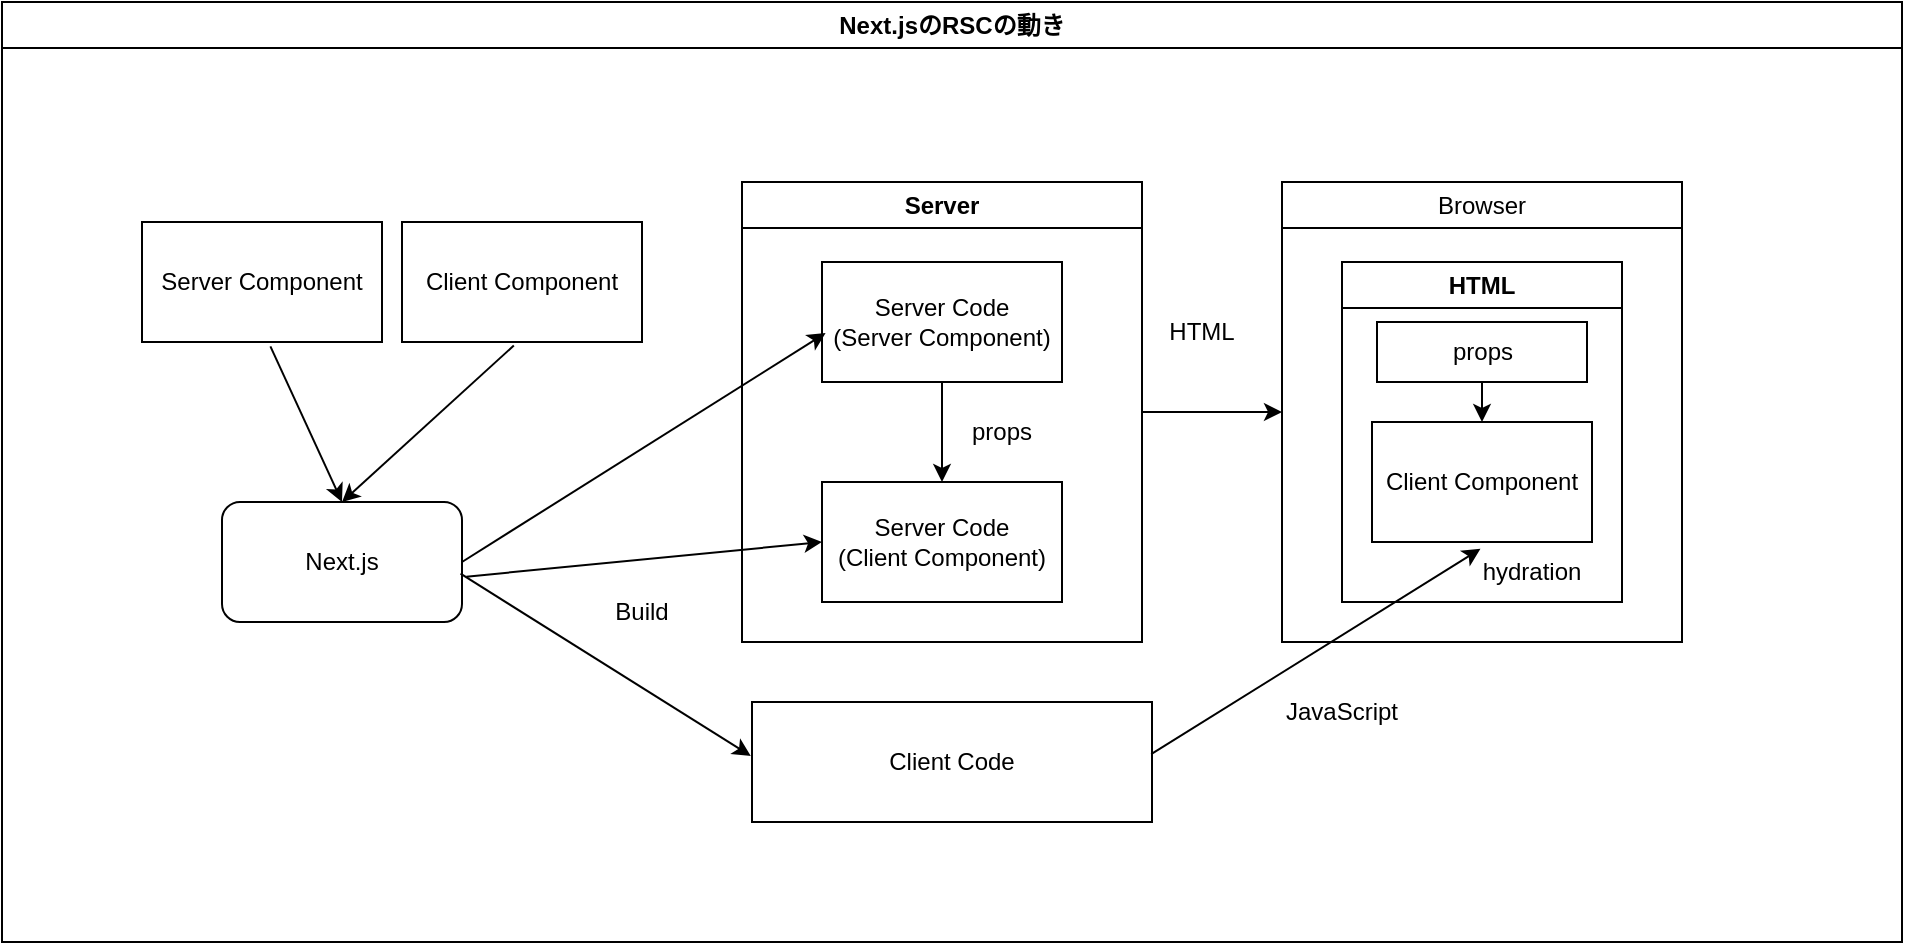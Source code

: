 <mxfile>
    <diagram id="3kFwPf9Wl06kBkpMS9Wt" name="ページ1">
        <mxGraphModel dx="1614" dy="711" grid="1" gridSize="10" guides="1" tooltips="1" connect="1" arrows="1" fold="1" page="1" pageScale="1" pageWidth="300" pageHeight="200" math="0" shadow="0">
            <root>
                <mxCell id="0"/>
                <mxCell id="1" parent="0"/>
                <mxCell id="39" value="Next.jsのRSCの動き" style="swimlane;whiteSpace=wrap;html=1;fillStyle=auto;swimlaneFillColor=#FFFFFF;startSize=23;" vertex="1" parent="1">
                    <mxGeometry x="-180" y="30" width="950" height="470" as="geometry"/>
                </mxCell>
                <mxCell id="2" value="Next.js" style="rounded=1;whiteSpace=wrap;html=1;" parent="39" vertex="1">
                    <mxGeometry x="110" y="250" width="120" height="60" as="geometry"/>
                </mxCell>
                <mxCell id="3" value="Server Component" style="rounded=0;whiteSpace=wrap;html=1;" parent="39" vertex="1">
                    <mxGeometry x="70" y="110" width="120" height="60" as="geometry"/>
                </mxCell>
                <mxCell id="4" value="Client Component" style="rounded=0;whiteSpace=wrap;html=1;" parent="39" vertex="1">
                    <mxGeometry x="200" y="110" width="120" height="60" as="geometry"/>
                </mxCell>
                <mxCell id="7" value="Client Code" style="rounded=0;whiteSpace=wrap;html=1;" parent="39" vertex="1">
                    <mxGeometry x="375" y="350" width="200" height="60" as="geometry"/>
                </mxCell>
                <mxCell id="44" style="edgeStyle=none;html=1;entryX=0;entryY=0.5;entryDx=0;entryDy=0;" edge="1" parent="39" source="12" target="28">
                    <mxGeometry relative="1" as="geometry"/>
                </mxCell>
                <mxCell id="12" value="Server" style="swimlane;whiteSpace=wrap;html=1;" parent="39" vertex="1">
                    <mxGeometry x="370" y="90" width="200" height="230" as="geometry"/>
                </mxCell>
                <mxCell id="13" value="&lt;span style=&quot;color: rgb(0, 0, 0);&quot;&gt;Server Code&lt;/span&gt;&lt;div&gt;&lt;span style=&quot;color: rgb(0, 0, 0);&quot;&gt;(Server Component)&lt;/span&gt;&lt;/div&gt;" style="rounded=0;whiteSpace=wrap;html=1;" parent="12" vertex="1">
                    <mxGeometry x="40" y="40" width="120" height="60" as="geometry"/>
                </mxCell>
                <mxCell id="14" value="&lt;span style=&quot;color: rgb(0, 0, 0);&quot;&gt;Server Code&lt;br&gt;(Client Component)&lt;/span&gt;" style="rounded=0;whiteSpace=wrap;html=1;" parent="12" vertex="1">
                    <mxGeometry x="40" y="150" width="120" height="60" as="geometry"/>
                </mxCell>
                <mxCell id="37" value="" style="endArrow=classic;html=1;exitX=0.5;exitY=1;exitDx=0;exitDy=0;entryX=0.5;entryY=0;entryDx=0;entryDy=0;" edge="1" parent="12" source="13" target="14">
                    <mxGeometry width="50" height="50" relative="1" as="geometry">
                        <mxPoint x="140" y="470" as="sourcePoint"/>
                        <mxPoint x="190" y="420" as="targetPoint"/>
                    </mxGeometry>
                </mxCell>
                <mxCell id="38" value="props" style="text;html=1;align=center;verticalAlign=middle;whiteSpace=wrap;rounded=0;" vertex="1" parent="12">
                    <mxGeometry x="100" y="110" width="60" height="30" as="geometry"/>
                </mxCell>
                <mxCell id="15" value="" style="endArrow=classic;html=1;exitX=0.466;exitY=1.029;exitDx=0;exitDy=0;exitPerimeter=0;entryX=0.5;entryY=0;entryDx=0;entryDy=0;" parent="39" source="4" target="2" edge="1">
                    <mxGeometry width="50" height="50" relative="1" as="geometry">
                        <mxPoint x="265.92" y="99.46" as="sourcePoint"/>
                        <mxPoint x="240" y="120" as="targetPoint"/>
                    </mxGeometry>
                </mxCell>
                <mxCell id="16" value="" style="endArrow=classic;html=1;exitX=0.535;exitY=1.037;exitDx=0;exitDy=0;exitPerimeter=0;entryX=0.5;entryY=0;entryDx=0;entryDy=0;" parent="39" source="3" target="2" edge="1">
                    <mxGeometry width="50" height="50" relative="1" as="geometry">
                        <mxPoint x="430" y="280" as="sourcePoint"/>
                        <mxPoint x="480" y="230" as="targetPoint"/>
                    </mxGeometry>
                </mxCell>
                <mxCell id="17" value="" style="endArrow=classic;html=1;exitX=1;exitY=0.5;exitDx=0;exitDy=0;entryX=0.015;entryY=0.592;entryDx=0;entryDy=0;entryPerimeter=0;" parent="39" source="2" target="13" edge="1">
                    <mxGeometry width="50" height="50" relative="1" as="geometry">
                        <mxPoint x="430" y="280" as="sourcePoint"/>
                        <mxPoint x="480" y="230" as="targetPoint"/>
                    </mxGeometry>
                </mxCell>
                <mxCell id="20" value="" style="endArrow=classic;html=1;exitX=1.018;exitY=0.622;exitDx=0;exitDy=0;exitPerimeter=0;entryX=0;entryY=0.5;entryDx=0;entryDy=0;" parent="39" source="2" target="14" edge="1">
                    <mxGeometry width="50" height="50" relative="1" as="geometry">
                        <mxPoint x="315" y="165" as="sourcePoint"/>
                        <mxPoint x="422" y="176" as="targetPoint"/>
                    </mxGeometry>
                </mxCell>
                <mxCell id="22" value="" style="endArrow=classic;html=1;exitX=0.994;exitY=0.597;exitDx=0;exitDy=0;exitPerimeter=0;entryX=-0.003;entryY=0.45;entryDx=0;entryDy=0;entryPerimeter=0;" parent="39" source="2" target="7" edge="1">
                    <mxGeometry width="50" height="50" relative="1" as="geometry">
                        <mxPoint x="430" y="280" as="sourcePoint"/>
                        <mxPoint x="480" y="230" as="targetPoint"/>
                    </mxGeometry>
                </mxCell>
                <mxCell id="24" value="" style="endArrow=classic;html=1;exitX=0.998;exitY=0.435;exitDx=0;exitDy=0;exitPerimeter=0;entryX=0.493;entryY=1.057;entryDx=0;entryDy=0;entryPerimeter=0;" parent="39" source="7" target="29" edge="1">
                    <mxGeometry width="50" height="50" relative="1" as="geometry">
                        <mxPoint x="610" y="365.05" as="sourcePoint"/>
                        <mxPoint x="750" y="330" as="targetPoint"/>
                    </mxGeometry>
                </mxCell>
                <mxCell id="25" value="Build" style="text;html=1;align=center;verticalAlign=middle;whiteSpace=wrap;rounded=0;" parent="39" vertex="1">
                    <mxGeometry x="290" y="290" width="60" height="30" as="geometry"/>
                </mxCell>
                <mxCell id="26" value="JavaScript" style="text;html=1;align=center;verticalAlign=middle;whiteSpace=wrap;rounded=0;" parent="39" vertex="1">
                    <mxGeometry x="640" y="340" width="60" height="30" as="geometry"/>
                </mxCell>
                <mxCell id="27" value="HTML" style="text;html=1;align=center;verticalAlign=middle;whiteSpace=wrap;rounded=0;" parent="39" vertex="1">
                    <mxGeometry x="570" y="150" width="60" height="30" as="geometry"/>
                </mxCell>
                <mxCell id="28" value="&lt;span style=&quot;color: rgb(0, 0, 0); font-weight: 400;&quot;&gt;Browser&lt;/span&gt;" style="swimlane;whiteSpace=wrap;html=1;" parent="39" vertex="1">
                    <mxGeometry x="640" y="90" width="200" height="230" as="geometry"/>
                </mxCell>
                <mxCell id="30" value="HTML" style="swimlane;whiteSpace=wrap;html=1;" parent="28" vertex="1">
                    <mxGeometry x="30" y="40" width="140" height="170" as="geometry"/>
                </mxCell>
                <mxCell id="29" value="&lt;span style=&quot;color: rgb(0, 0, 0);&quot;&gt;Client Component&lt;/span&gt;" style="rounded=0;whiteSpace=wrap;html=1;" parent="30" vertex="1">
                    <mxGeometry x="15" y="80" width="110" height="60" as="geometry"/>
                </mxCell>
                <mxCell id="36" value="hydration" style="text;html=1;align=center;verticalAlign=middle;whiteSpace=wrap;rounded=0;" parent="30" vertex="1">
                    <mxGeometry x="65" y="140" width="60" height="30" as="geometry"/>
                </mxCell>
                <mxCell id="42" style="edgeStyle=none;html=1;exitX=0.5;exitY=1;exitDx=0;exitDy=0;entryX=0.5;entryY=0;entryDx=0;entryDy=0;" edge="1" parent="30" source="41" target="29">
                    <mxGeometry relative="1" as="geometry"/>
                </mxCell>
                <mxCell id="41" value="props" style="rounded=0;whiteSpace=wrap;html=1;" vertex="1" parent="30">
                    <mxGeometry x="17.5" y="30" width="105" height="30" as="geometry"/>
                </mxCell>
            </root>
        </mxGraphModel>
    </diagram>
</mxfile>
